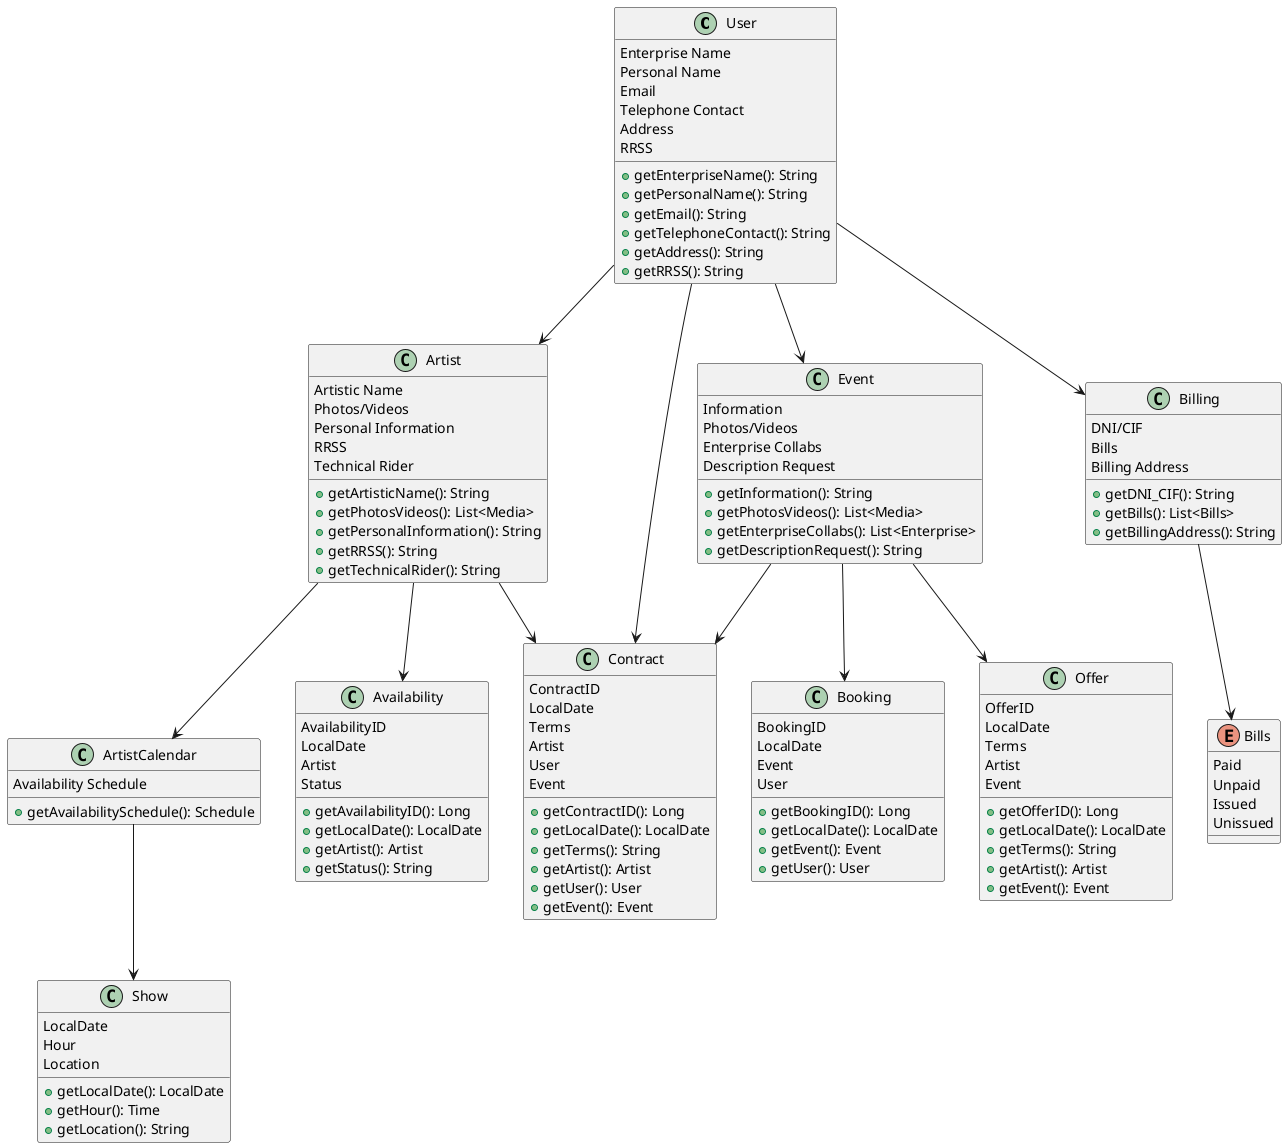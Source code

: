 @startuml

User --> Artist
Artist --> ArtistCalendar
User --> Event
User --> Billing
Billing --> Bills
ArtistCalendar --> Show
Event --> Contract
Artist --> Contract
User --> Contract
Event --> Booking
Artist --> Availability
Event --> Offer

class User {
    Enterprise Name
    Personal Name
    Email
    Telephone Contact
    Address
    RRSS
    + getEnterpriseName(): String
    + getPersonalName(): String
    + getEmail(): String
    + getTelephoneContact(): String
    + getAddress(): String
    + getRRSS(): String
}

class Artist {
    Artistic Name
    Photos/Videos
    Personal Information
    RRSS
    Technical Rider
    + getArtisticName(): String
    + getPhotosVideos(): List<Media>
    + getPersonalInformation(): String
    + getRRSS(): String
    + getTechnicalRider(): String
}

class ArtistCalendar {
    Availability Schedule
    + getAvailabilitySchedule(): Schedule
}

class Show {
    LocalDate
    Hour
    Location
    + getLocalDate(): LocalDate
    + getHour(): Time
    + getLocation(): String
}

class Event {
    Information
    Photos/Videos
    Enterprise Collabs
    Description Request
    + getInformation(): String
    + getPhotosVideos(): List<Media>
    + getEnterpriseCollabs(): List<Enterprise>
    + getDescriptionRequest(): String
}

class Contract {
    ContractID
    LocalDate
    Terms
    Artist
    User
    Event
    + getContractID(): Long
    + getLocalDate(): LocalDate
    + getTerms(): String
    + getArtist(): Artist
    + getUser(): User
    + getEvent(): Event
}

class Booking {
    BookingID
    LocalDate
    Event
    User
    + getBookingID(): Long
    + getLocalDate(): LocalDate
    + getEvent(): Event
    + getUser(): User
}

class Availability {
    AvailabilityID
    LocalDate
    Artist
    Status
    + getAvailabilityID(): Long
    + getLocalDate(): LocalDate
    + getArtist(): Artist
    + getStatus(): String
}

class Offer {
    OfferID
    LocalDate
    Terms
    Artist
    Event
    + getOfferID(): Long
    + getLocalDate(): LocalDate
    + getTerms(): String
    + getArtist(): Artist
    + getEvent(): Event
}

class Billing {
    DNI/CIF
    Bills
    Billing Address
    + getDNI_CIF(): String
    + getBills(): List<Bills>
    + getBillingAddress(): String
}

enum Bills {
    Paid
    Unpaid
    Issued
    Unissued
}

@enduml